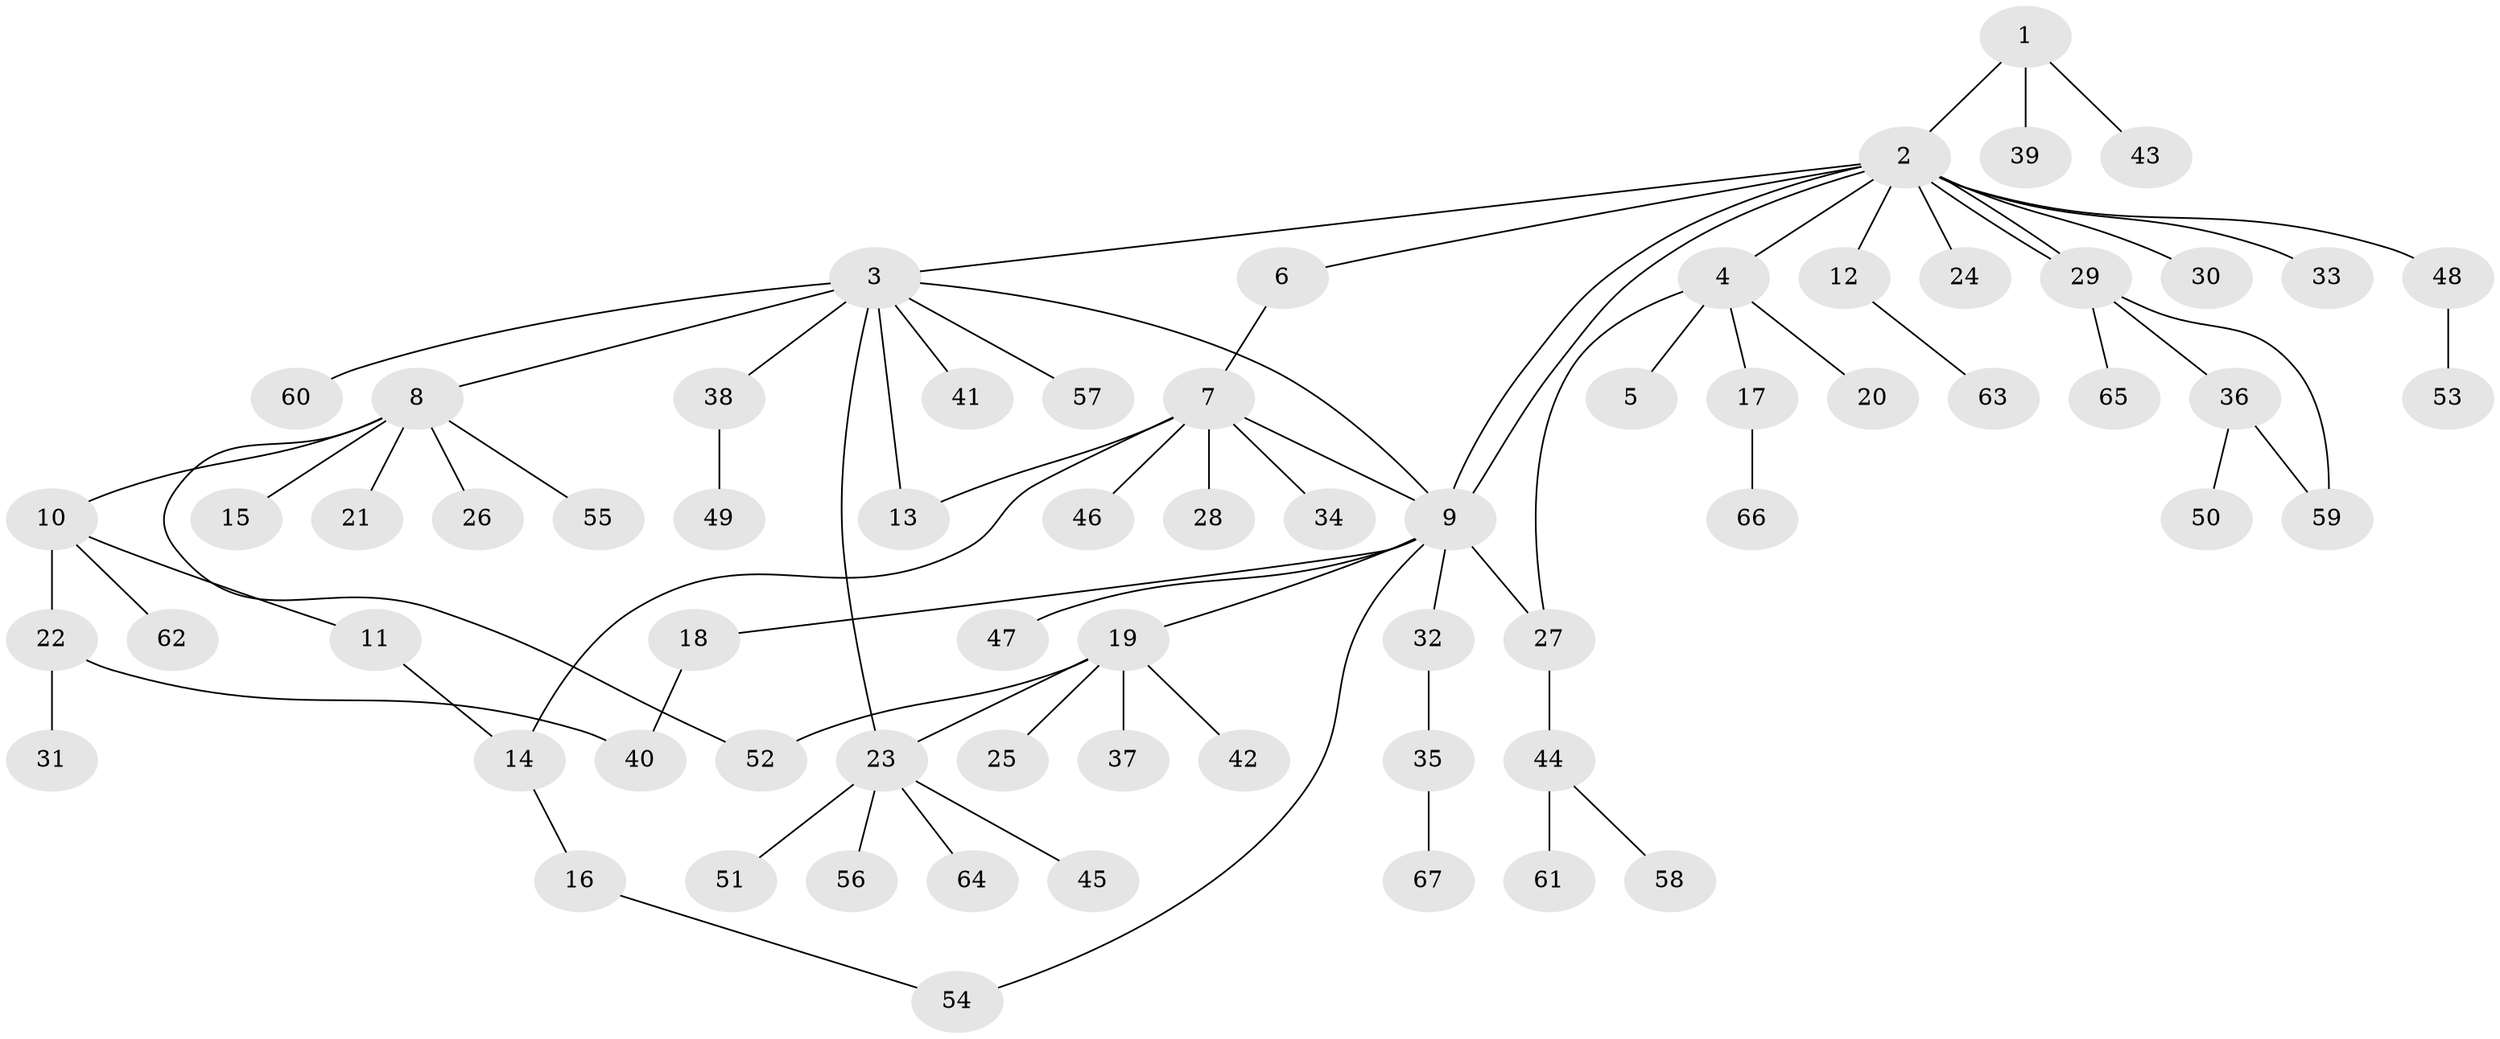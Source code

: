// coarse degree distribution, {6: 0.021739130434782608, 1: 0.717391304347826, 25: 0.021739130434782608, 3: 0.021739130434782608, 2: 0.17391304347826086, 8: 0.021739130434782608, 5: 0.021739130434782608}
// Generated by graph-tools (version 1.1) at 2025/51/03/04/25 21:51:28]
// undirected, 67 vertices, 78 edges
graph export_dot {
graph [start="1"]
  node [color=gray90,style=filled];
  1;
  2;
  3;
  4;
  5;
  6;
  7;
  8;
  9;
  10;
  11;
  12;
  13;
  14;
  15;
  16;
  17;
  18;
  19;
  20;
  21;
  22;
  23;
  24;
  25;
  26;
  27;
  28;
  29;
  30;
  31;
  32;
  33;
  34;
  35;
  36;
  37;
  38;
  39;
  40;
  41;
  42;
  43;
  44;
  45;
  46;
  47;
  48;
  49;
  50;
  51;
  52;
  53;
  54;
  55;
  56;
  57;
  58;
  59;
  60;
  61;
  62;
  63;
  64;
  65;
  66;
  67;
  1 -- 2;
  1 -- 39;
  1 -- 43;
  2 -- 3;
  2 -- 4;
  2 -- 6;
  2 -- 9;
  2 -- 9;
  2 -- 12;
  2 -- 24;
  2 -- 29;
  2 -- 29;
  2 -- 30;
  2 -- 33;
  2 -- 48;
  3 -- 8;
  3 -- 9;
  3 -- 13;
  3 -- 23;
  3 -- 38;
  3 -- 41;
  3 -- 57;
  3 -- 60;
  4 -- 5;
  4 -- 17;
  4 -- 20;
  4 -- 27;
  6 -- 7;
  7 -- 9;
  7 -- 13;
  7 -- 14;
  7 -- 28;
  7 -- 34;
  7 -- 46;
  8 -- 10;
  8 -- 15;
  8 -- 21;
  8 -- 26;
  8 -- 52;
  8 -- 55;
  9 -- 18;
  9 -- 19;
  9 -- 27;
  9 -- 32;
  9 -- 47;
  9 -- 54;
  10 -- 11;
  10 -- 22;
  10 -- 62;
  11 -- 14;
  12 -- 63;
  14 -- 16;
  16 -- 54;
  17 -- 66;
  18 -- 40;
  19 -- 23;
  19 -- 25;
  19 -- 37;
  19 -- 42;
  19 -- 52;
  22 -- 31;
  22 -- 40;
  23 -- 45;
  23 -- 51;
  23 -- 56;
  23 -- 64;
  27 -- 44;
  29 -- 36;
  29 -- 59;
  29 -- 65;
  32 -- 35;
  35 -- 67;
  36 -- 50;
  36 -- 59;
  38 -- 49;
  44 -- 58;
  44 -- 61;
  48 -- 53;
}
